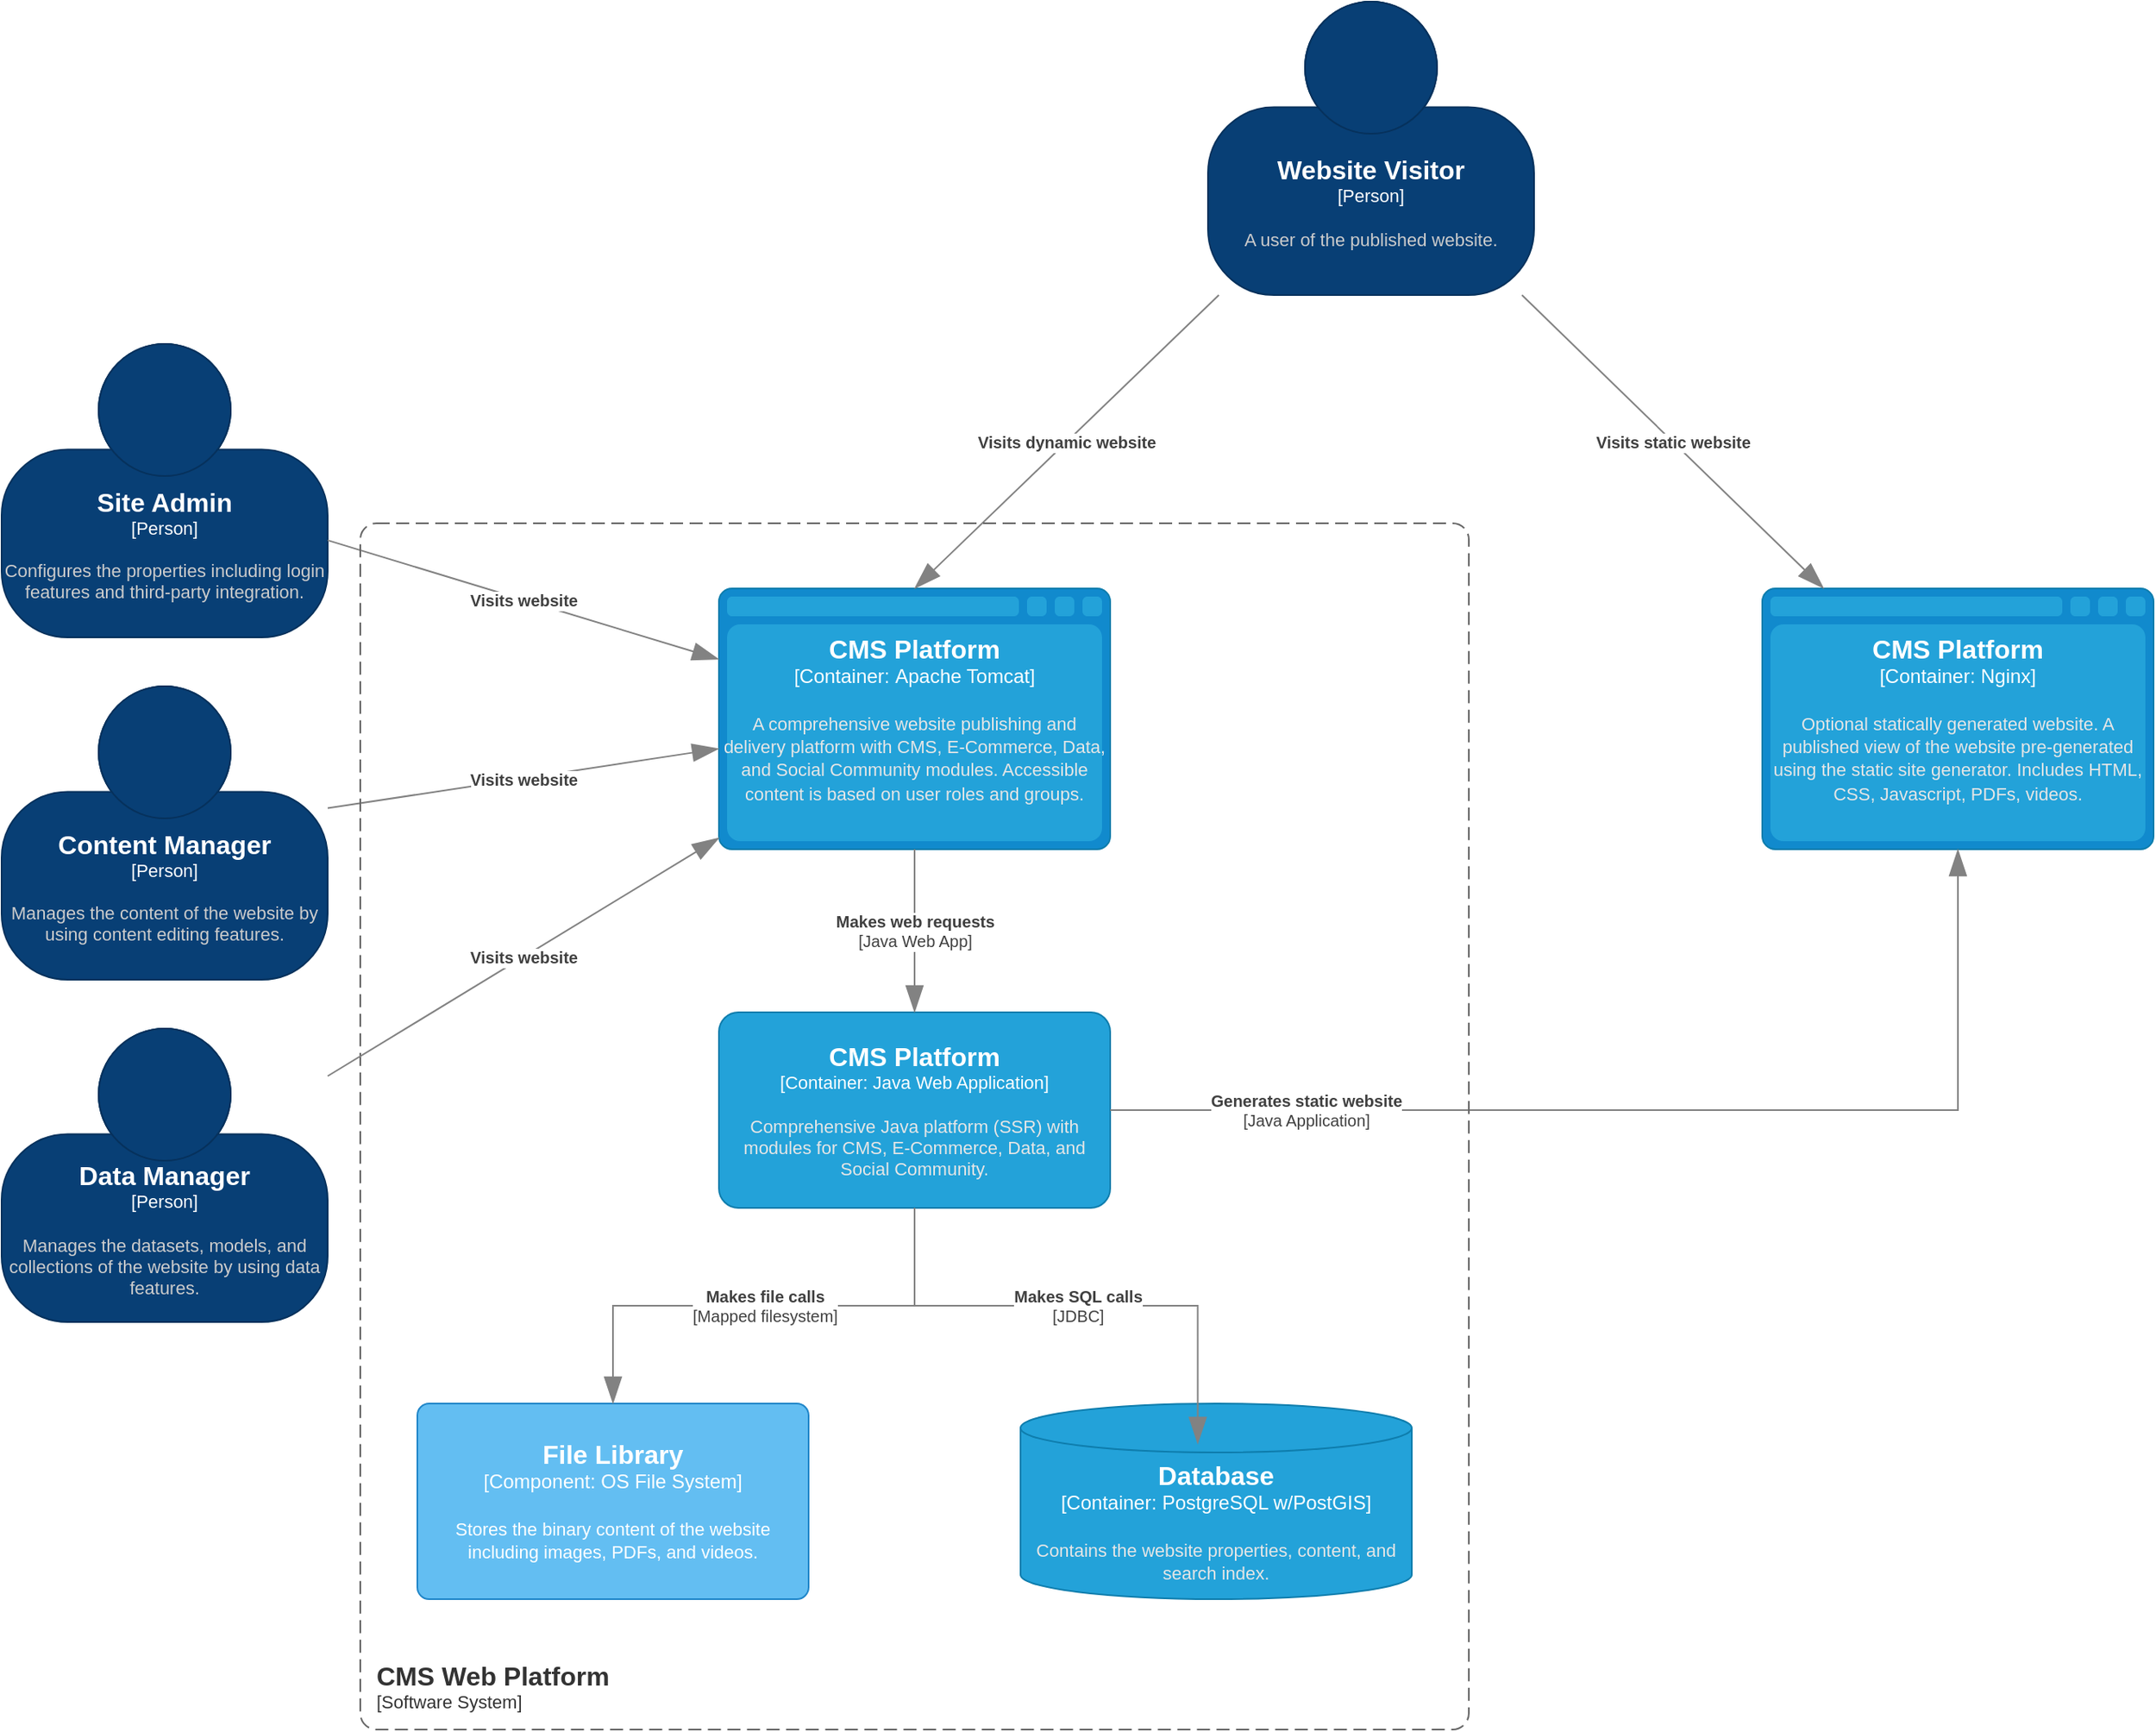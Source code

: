 <mxfile version="24.0.4" type="device">
  <diagram name="Page-1" id="uYx2iZBwU2lw6cbXo6x7">
    <mxGraphModel dx="1405" dy="1239" grid="1" gridSize="10" guides="1" tooltips="1" connect="1" arrows="1" fold="1" page="0" pageScale="1" pageWidth="850" pageHeight="1100" math="0" shadow="0">
      <root>
        <mxCell id="0" />
        <mxCell id="1" parent="0" />
        <object placeholders="1" c4Name="Content Manager" c4Type="Person" c4Description="Manages the content of the website by using content editing features." label="&lt;font style=&quot;font-size: 16px&quot;&gt;&lt;b&gt;%c4Name%&lt;/b&gt;&lt;/font&gt;&lt;div&gt;[%c4Type%]&lt;/div&gt;&lt;br&gt;&lt;div&gt;&lt;font style=&quot;font-size: 11px&quot;&gt;&lt;font color=&quot;#cccccc&quot;&gt;%c4Description%&lt;/font&gt;&lt;/div&gt;" id="r2lDXnt9pnP8lw5kI2Vb-1">
          <mxCell style="html=1;fontSize=11;dashed=0;whiteSpace=wrap;fillColor=#083F75;strokeColor=#06315C;fontColor=#ffffff;shape=mxgraph.c4.person2;align=center;metaEdit=1;points=[[0.5,0,0],[1,0.5,0],[1,0.75,0],[0.75,1,0],[0.5,1,0],[0.25,1,0],[0,0.75,0],[0,0.5,0]];resizable=0;" parent="1" vertex="1">
            <mxGeometry x="-270" y="360" width="200" height="180" as="geometry" />
          </mxCell>
        </object>
        <object placeholders="1" c4Name="Website Visitor" c4Type="Person" c4Description="A user of the published website." label="&lt;font style=&quot;font-size: 16px&quot;&gt;&lt;b&gt;%c4Name%&lt;/b&gt;&lt;/font&gt;&lt;div&gt;[%c4Type%]&lt;/div&gt;&lt;br&gt;&lt;div&gt;&lt;font style=&quot;font-size: 11px&quot;&gt;&lt;font color=&quot;#cccccc&quot;&gt;%c4Description%&lt;/font&gt;&lt;/div&gt;" id="r2lDXnt9pnP8lw5kI2Vb-3">
          <mxCell style="html=1;fontSize=11;dashed=0;whiteSpace=wrap;fillColor=#083F75;strokeColor=#06315C;fontColor=#ffffff;shape=mxgraph.c4.person2;align=center;metaEdit=1;points=[[0.5,0,0],[1,0.5,0],[1,0.75,0],[0.75,1,0],[0.5,1,0],[0.25,1,0],[0,0.75,0],[0,0.5,0]];resizable=0;" parent="1" vertex="1">
            <mxGeometry x="470" y="-60" width="200" height="180" as="geometry" />
          </mxCell>
        </object>
        <object placeholders="1" c4Name="Site Admin" c4Type="Person" c4Description="Configures the properties including login features and third-party integration." label="&lt;font style=&quot;font-size: 16px&quot;&gt;&lt;b&gt;%c4Name%&lt;/b&gt;&lt;/font&gt;&lt;div&gt;[%c4Type%]&lt;/div&gt;&lt;br&gt;&lt;div&gt;&lt;font style=&quot;font-size: 11px&quot;&gt;&lt;font color=&quot;#cccccc&quot;&gt;%c4Description%&lt;/font&gt;&lt;/div&gt;" id="r2lDXnt9pnP8lw5kI2Vb-8">
          <mxCell style="html=1;fontSize=11;dashed=0;whiteSpace=wrap;fillColor=#083F75;strokeColor=#06315C;fontColor=#ffffff;shape=mxgraph.c4.person2;align=center;metaEdit=1;points=[[0.5,0,0],[1,0.5,0],[1,0.75,0],[0.75,1,0],[0.5,1,0],[0.25,1,0],[0,0.75,0],[0,0.5,0]];resizable=0;" parent="1" vertex="1">
            <mxGeometry x="-270" y="150" width="200" height="180" as="geometry" />
          </mxCell>
        </object>
        <object placeholders="1" c4Type="Database" c4Container="Container" c4Technology="PostgreSQL w/PostGIS" c4Description="Contains the website properties, content, and search index." label="&lt;font style=&quot;font-size: 16px&quot;&gt;&lt;b&gt;%c4Type%&lt;/b&gt;&lt;/font&gt;&lt;div&gt;[%c4Container%:&amp;nbsp;%c4Technology%]&lt;/div&gt;&lt;br&gt;&lt;div&gt;&lt;font style=&quot;font-size: 11px&quot;&gt;&lt;font color=&quot;#E6E6E6&quot;&gt;%c4Description%&lt;/font&gt;&lt;/div&gt;" id="r2lDXnt9pnP8lw5kI2Vb-11">
          <mxCell style="shape=cylinder3;size=15;whiteSpace=wrap;html=1;boundedLbl=1;rounded=0;labelBackgroundColor=none;fillColor=#23A2D9;fontSize=12;fontColor=#ffffff;align=center;strokeColor=#0E7DAD;metaEdit=1;points=[[0.5,0,0],[1,0.25,0],[1,0.5,0],[1,0.75,0],[0.5,1,0],[0,0.75,0],[0,0.5,0],[0,0.25,0]];resizable=0;" parent="1" vertex="1">
            <mxGeometry x="355" y="800" width="240" height="120" as="geometry" />
          </mxCell>
        </object>
        <object placeholders="1" c4Type="CMS Platform" c4Container="Container" c4Technology="Apache Tomcat" c4Description="A comprehensive website publishing and delivery platform with CMS, E-Commerce, Data, and Social Community modules. Accessible content is based on user roles and groups." label="&lt;font style=&quot;font-size: 16px&quot;&gt;&lt;b&gt;%c4Type%&lt;/b&gt;&lt;/font&gt;&lt;div&gt;[%c4Container%:&amp;nbsp;%c4Technology%]&lt;/div&gt;&lt;br&gt;&lt;div&gt;&lt;font style=&quot;font-size: 11px&quot;&gt;&lt;font color=&quot;#E6E6E6&quot;&gt;%c4Description%&lt;/font&gt;&lt;/div&gt;" id="r2lDXnt9pnP8lw5kI2Vb-12">
          <mxCell style="shape=mxgraph.c4.webBrowserContainer2;whiteSpace=wrap;html=1;boundedLbl=1;rounded=0;labelBackgroundColor=none;strokeColor=#118ACD;fillColor=#23A2D9;strokeColor=#118ACD;strokeColor2=#0E7DAD;fontSize=12;fontColor=#ffffff;align=center;metaEdit=1;points=[[0.5,0,0],[1,0.25,0],[1,0.5,0],[1,0.75,0],[0.5,1,0],[0,0.75,0],[0,0.5,0],[0,0.25,0]];resizable=0;" parent="1" vertex="1">
            <mxGeometry x="170" y="300" width="240" height="160" as="geometry" />
          </mxCell>
        </object>
        <object placeholders="1" c4Type="CMS Platform" c4Container="Container" c4Technology="Nginx" c4Description="Optional statically generated website. A published view of the website pre-generated using the static site generator. Includes HTML, CSS, Javascript, PDFs, videos." label="&lt;font style=&quot;font-size: 16px&quot;&gt;&lt;b&gt;%c4Type%&lt;/b&gt;&lt;/font&gt;&lt;div&gt;[%c4Container%:&amp;nbsp;%c4Technology%]&lt;/div&gt;&lt;br&gt;&lt;div&gt;&lt;font style=&quot;font-size: 11px&quot;&gt;&lt;font color=&quot;#E6E6E6&quot;&gt;%c4Description%&lt;/font&gt;&lt;/div&gt;" id="r2lDXnt9pnP8lw5kI2Vb-14">
          <mxCell style="shape=mxgraph.c4.webBrowserContainer2;whiteSpace=wrap;html=1;boundedLbl=1;rounded=0;labelBackgroundColor=none;strokeColor=#118ACD;fillColor=#23A2D9;strokeColor=#118ACD;strokeColor2=#0E7DAD;fontSize=12;fontColor=#ffffff;align=center;metaEdit=1;points=[[0.5,0,0],[1,0.25,0],[1,0.5,0],[1,0.75,0],[0.5,1,0],[0,0.75,0],[0,0.5,0],[0,0.25,0]];resizable=0;" parent="1" vertex="1">
            <mxGeometry x="810" y="300" width="240" height="160" as="geometry" />
          </mxCell>
        </object>
        <object placeholders="1" c4Name="CMS Platform" c4Type="Container" c4Technology="Java Web Application" c4Description="Comprehensive Java platform (SSR) with modules for CMS, E-Commerce, Data, and Social Community." label="&lt;font style=&quot;font-size: 16px&quot;&gt;&lt;b&gt;%c4Name%&lt;/b&gt;&lt;/font&gt;&lt;div&gt;[%c4Type%: %c4Technology%]&lt;/div&gt;&lt;br&gt;&lt;div&gt;&lt;font style=&quot;font-size: 11px&quot;&gt;&lt;font color=&quot;#E6E6E6&quot;&gt;%c4Description%&lt;/font&gt;&lt;/div&gt;" id="r2lDXnt9pnP8lw5kI2Vb-19">
          <mxCell style="rounded=1;whiteSpace=wrap;html=1;fontSize=11;labelBackgroundColor=none;fillColor=#23A2D9;fontColor=#ffffff;align=center;arcSize=10;strokeColor=#0E7DAD;metaEdit=1;resizable=0;points=[[0.25,0,0],[0.5,0,0],[0.75,0,0],[1,0.25,0],[1,0.5,0],[1,0.75,0],[0.75,1,0],[0.5,1,0],[0.25,1,0],[0,0.75,0],[0,0.5,0],[0,0.25,0]];" parent="1" vertex="1">
            <mxGeometry x="170" y="560" width="240" height="120" as="geometry" />
          </mxCell>
        </object>
        <object placeholders="1" c4Name="File Library" c4Type="Component" c4Technology="OS File System" c4Description="Stores the binary content of the website including images, PDFs, and videos." label="&lt;font style=&quot;font-size: 16px&quot;&gt;&lt;b&gt;%c4Name%&lt;/b&gt;&lt;/font&gt;&lt;div&gt;[%c4Type%: %c4Technology%]&lt;/div&gt;&lt;br&gt;&lt;div&gt;&lt;font style=&quot;font-size: 11px&quot;&gt;%c4Description%&lt;/font&gt;&lt;/div&gt;" id="r2lDXnt9pnP8lw5kI2Vb-20">
          <mxCell style="rounded=1;whiteSpace=wrap;html=1;labelBackgroundColor=none;fillColor=#63BEF2;fontColor=#ffffff;align=center;arcSize=6;strokeColor=#2086C9;metaEdit=1;resizable=0;points=[[0.25,0,0],[0.5,0,0],[0.75,0,0],[1,0.25,0],[1,0.5,0],[1,0.75,0],[0.75,1,0],[0.5,1,0],[0.25,1,0],[0,0.75,0],[0,0.5,0],[0,0.25,0]];" parent="1" vertex="1">
            <mxGeometry x="-15" y="800" width="240" height="120" as="geometry" />
          </mxCell>
        </object>
        <object placeholders="1" c4Type="Relationship" c4Description="Visits dynamic website" label="&lt;div style=&quot;text-align: left&quot;&gt;&lt;div style=&quot;text-align: center&quot;&gt;&lt;b&gt;%c4Description%&lt;/b&gt;&lt;/div&gt;" id="r2lDXnt9pnP8lw5kI2Vb-24">
          <mxCell style="endArrow=blockThin;html=1;fontSize=10;fontColor=#404040;strokeWidth=1;endFill=1;strokeColor=#828282;elbow=vertical;metaEdit=1;endSize=14;startSize=14;jumpStyle=arc;jumpSize=16;rounded=0;entryX=0.5;entryY=0;entryDx=0;entryDy=0;entryPerimeter=0;" parent="1" source="r2lDXnt9pnP8lw5kI2Vb-3" target="r2lDXnt9pnP8lw5kI2Vb-12" edge="1">
            <mxGeometry width="240" relative="1" as="geometry">
              <mxPoint x="100" y="210" as="sourcePoint" />
              <mxPoint x="340" y="210" as="targetPoint" />
            </mxGeometry>
          </mxCell>
        </object>
        <object placeholders="1" c4Type="Relationship" c4Description="Visits static website" label="&lt;div style=&quot;text-align: left&quot;&gt;&lt;div style=&quot;text-align: center&quot;&gt;&lt;b&gt;%c4Description%&lt;/b&gt;&lt;/div&gt;" id="r2lDXnt9pnP8lw5kI2Vb-25">
          <mxCell style="endArrow=blockThin;html=1;fontSize=10;fontColor=#404040;strokeWidth=1;endFill=1;strokeColor=#828282;elbow=vertical;metaEdit=1;endSize=14;startSize=14;jumpStyle=arc;jumpSize=16;rounded=0;" parent="1" source="r2lDXnt9pnP8lw5kI2Vb-3" target="r2lDXnt9pnP8lw5kI2Vb-14" edge="1">
            <mxGeometry width="240" relative="1" as="geometry">
              <mxPoint x="580" y="170" as="sourcePoint" />
              <mxPoint x="483" y="310" as="targetPoint" />
            </mxGeometry>
          </mxCell>
        </object>
        <object placeholders="1" c4Type="Relationship" c4Description="Visits website" label="&lt;div style=&quot;text-align: left&quot;&gt;&lt;div style=&quot;text-align: center&quot;&gt;&lt;b&gt;%c4Description%&lt;/b&gt;&lt;/div&gt;" id="r2lDXnt9pnP8lw5kI2Vb-26">
          <mxCell style="endArrow=blockThin;html=1;fontSize=10;fontColor=#404040;strokeWidth=1;endFill=1;strokeColor=#828282;elbow=vertical;metaEdit=1;endSize=14;startSize=14;jumpStyle=arc;jumpSize=16;rounded=0;" parent="1" source="r2lDXnt9pnP8lw5kI2Vb-8" target="r2lDXnt9pnP8lw5kI2Vb-12" edge="1">
            <mxGeometry width="240" relative="1" as="geometry">
              <mxPoint x="10" y="350" as="sourcePoint" />
              <mxPoint x="250" y="350" as="targetPoint" />
            </mxGeometry>
          </mxCell>
        </object>
        <object placeholders="1" c4Type="Relationship" c4Description="Visits website" label="&lt;div style=&quot;text-align: left&quot;&gt;&lt;div style=&quot;text-align: center&quot;&gt;&lt;b&gt;%c4Description%&lt;/b&gt;&lt;/div&gt;" id="r2lDXnt9pnP8lw5kI2Vb-27">
          <mxCell style="endArrow=blockThin;html=1;fontSize=10;fontColor=#404040;strokeWidth=1;endFill=1;strokeColor=#828282;elbow=vertical;metaEdit=1;endSize=14;startSize=14;jumpStyle=arc;jumpSize=16;rounded=0;" parent="1" source="r2lDXnt9pnP8lw5kI2Vb-1" target="r2lDXnt9pnP8lw5kI2Vb-12" edge="1">
            <mxGeometry width="240" relative="1" as="geometry">
              <mxPoint x="20" y="510" as="sourcePoint" />
              <mxPoint x="200" y="559" as="targetPoint" />
            </mxGeometry>
          </mxCell>
        </object>
        <object placeholders="1" c4Type="Relationship" c4Technology="Java Web App" c4Description="Makes web requests" label="&lt;div style=&quot;text-align: left&quot;&gt;&lt;div style=&quot;text-align: center&quot;&gt;&lt;b&gt;%c4Description%&lt;/b&gt;&lt;/div&gt;&lt;div style=&quot;text-align: center&quot;&gt;[%c4Technology%]&lt;/div&gt;&lt;/div&gt;" id="r2lDXnt9pnP8lw5kI2Vb-28">
          <mxCell style="endArrow=blockThin;html=1;fontSize=10;fontColor=#404040;strokeWidth=1;endFill=1;strokeColor=#828282;elbow=vertical;metaEdit=1;endSize=14;startSize=14;jumpStyle=arc;jumpSize=16;rounded=0;edgeStyle=orthogonalEdgeStyle;" parent="1" source="r2lDXnt9pnP8lw5kI2Vb-12" target="r2lDXnt9pnP8lw5kI2Vb-19" edge="1">
            <mxGeometry width="240" relative="1" as="geometry">
              <mxPoint x="150" y="590" as="sourcePoint" />
              <mxPoint x="390" y="590" as="targetPoint" />
            </mxGeometry>
          </mxCell>
        </object>
        <object placeholders="1" c4Type="Relationship" c4Technology="Mapped filesystem" c4Description="Makes file calls" label="&lt;div style=&quot;text-align: left&quot;&gt;&lt;div style=&quot;text-align: center&quot;&gt;&lt;b&gt;%c4Description%&lt;/b&gt;&lt;/div&gt;&lt;div style=&quot;text-align: center&quot;&gt;[%c4Technology%]&lt;/div&gt;&lt;/div&gt;" id="r2lDXnt9pnP8lw5kI2Vb-29">
          <mxCell style="endArrow=blockThin;html=1;fontSize=10;fontColor=#404040;strokeWidth=1;endFill=1;strokeColor=#828282;elbow=vertical;metaEdit=1;endSize=14;startSize=14;jumpStyle=arc;jumpSize=16;rounded=0;edgeStyle=orthogonalEdgeStyle;" parent="1" source="r2lDXnt9pnP8lw5kI2Vb-19" target="r2lDXnt9pnP8lw5kI2Vb-20" edge="1">
            <mxGeometry width="240" relative="1" as="geometry">
              <mxPoint x="10" y="680" as="sourcePoint" />
              <mxPoint x="250" y="680" as="targetPoint" />
            </mxGeometry>
          </mxCell>
        </object>
        <object placeholders="1" c4Type="Relationship" c4Technology="JDBC" c4Description="Makes SQL calls" label="&lt;div style=&quot;text-align: left&quot;&gt;&lt;div style=&quot;text-align: center&quot;&gt;&lt;b&gt;%c4Description%&lt;/b&gt;&lt;/div&gt;&lt;div style=&quot;text-align: center&quot;&gt;[%c4Technology%]&lt;/div&gt;&lt;/div&gt;" id="r2lDXnt9pnP8lw5kI2Vb-30">
          <mxCell style="endArrow=blockThin;html=1;fontSize=10;fontColor=#404040;strokeWidth=1;endFill=1;strokeColor=#828282;elbow=vertical;metaEdit=1;endSize=14;startSize=14;jumpStyle=arc;jumpSize=16;rounded=0;edgeStyle=orthogonalEdgeStyle;entryX=0.453;entryY=0.206;entryDx=0;entryDy=0;entryPerimeter=0;" parent="1" source="r2lDXnt9pnP8lw5kI2Vb-19" target="r2lDXnt9pnP8lw5kI2Vb-11" edge="1">
            <mxGeometry x="0.005" width="240" relative="1" as="geometry">
              <mxPoint x="150" y="590" as="sourcePoint" />
              <mxPoint x="390" y="590" as="targetPoint" />
              <mxPoint as="offset" />
            </mxGeometry>
          </mxCell>
        </object>
        <object placeholders="1" c4Type="Relationship" c4Technology="Java Application" c4Description="Generates static website" label="&lt;div style=&quot;text-align: left&quot;&gt;&lt;div style=&quot;text-align: center&quot;&gt;&lt;b&gt;%c4Description%&lt;/b&gt;&lt;/div&gt;&lt;div style=&quot;text-align: center&quot;&gt;[%c4Technology%]&lt;/div&gt;&lt;/div&gt;" id="r2lDXnt9pnP8lw5kI2Vb-31">
          <mxCell style="endArrow=blockThin;html=1;fontSize=10;fontColor=#404040;strokeWidth=1;endFill=1;strokeColor=#828282;elbow=vertical;metaEdit=1;endSize=14;startSize=14;jumpStyle=arc;jumpSize=16;rounded=0;edgeStyle=orthogonalEdgeStyle;" parent="1" source="r2lDXnt9pnP8lw5kI2Vb-19" target="r2lDXnt9pnP8lw5kI2Vb-14" edge="1">
            <mxGeometry x="-0.647" width="240" relative="1" as="geometry">
              <mxPoint x="530" y="550" as="sourcePoint" />
              <mxPoint x="770" y="550" as="targetPoint" />
              <mxPoint as="offset" />
            </mxGeometry>
          </mxCell>
        </object>
        <object placeholders="1" c4Name="CMS Web Platform" c4Type="SystemScopeBoundary" c4Application="Software System" label="&lt;font style=&quot;font-size: 16px&quot;&gt;&lt;b&gt;&lt;div style=&quot;text-align: left&quot;&gt;%c4Name%&lt;/div&gt;&lt;/b&gt;&lt;/font&gt;&lt;div style=&quot;text-align: left&quot;&gt;[%c4Application%]&lt;/div&gt;" id="r2lDXnt9pnP8lw5kI2Vb-33">
          <mxCell style="rounded=1;fontSize=11;whiteSpace=wrap;html=1;dashed=1;arcSize=20;fillColor=none;strokeColor=#666666;fontColor=#333333;labelBackgroundColor=none;align=left;verticalAlign=bottom;labelBorderColor=none;spacingTop=0;spacing=10;dashPattern=8 4;metaEdit=1;rotatable=0;perimeter=rectanglePerimeter;noLabel=0;labelPadding=0;allowArrows=0;connectable=0;expand=0;recursiveResize=0;editable=1;pointerEvents=0;absoluteArcSize=1;points=[[0.25,0,0],[0.5,0,0],[0.75,0,0],[1,0.25,0],[1,0.5,0],[1,0.75,0],[0.75,1,0],[0.5,1,0],[0.25,1,0],[0,0.75,0],[0,0.5,0],[0,0.25,0]];" parent="1" vertex="1">
            <mxGeometry x="-50" y="260" width="680" height="740" as="geometry" />
          </mxCell>
        </object>
        <object placeholders="1" c4Name="Data Manager" c4Type="Person" c4Description="Manages the datasets, models, and collections of the website by using data features." label="&lt;font style=&quot;font-size: 16px&quot;&gt;&lt;b&gt;%c4Name%&lt;/b&gt;&lt;/font&gt;&lt;div&gt;[%c4Type%]&lt;/div&gt;&lt;br&gt;&lt;div&gt;&lt;font style=&quot;font-size: 11px&quot;&gt;&lt;font color=&quot;#cccccc&quot;&gt;%c4Description%&lt;/font&gt;&lt;/div&gt;" id="r2lDXnt9pnP8lw5kI2Vb-34">
          <mxCell style="html=1;fontSize=11;dashed=0;whiteSpace=wrap;fillColor=#083F75;strokeColor=#06315C;fontColor=#ffffff;shape=mxgraph.c4.person2;align=center;metaEdit=1;points=[[0.5,0,0],[1,0.5,0],[1,0.75,0],[0.75,1,0],[0.5,1,0],[0.25,1,0],[0,0.75,0],[0,0.5,0]];resizable=0;" parent="1" vertex="1">
            <mxGeometry x="-270" y="570" width="200" height="180" as="geometry" />
          </mxCell>
        </object>
        <object placeholders="1" c4Type="Relationship" c4Description="Visits website" label="&lt;div style=&quot;text-align: left&quot;&gt;&lt;div style=&quot;text-align: center&quot;&gt;&lt;b&gt;%c4Description%&lt;/b&gt;&lt;/div&gt;" id="r2lDXnt9pnP8lw5kI2Vb-35">
          <mxCell style="endArrow=blockThin;html=1;fontSize=10;fontColor=#404040;strokeWidth=1;endFill=1;strokeColor=#828282;elbow=vertical;metaEdit=1;endSize=14;startSize=14;jumpStyle=arc;jumpSize=16;rounded=0;" parent="1" source="r2lDXnt9pnP8lw5kI2Vb-34" target="r2lDXnt9pnP8lw5kI2Vb-12" edge="1">
            <mxGeometry width="240" relative="1" as="geometry">
              <mxPoint x="-30" y="602" as="sourcePoint" />
              <mxPoint x="210" y="550" as="targetPoint" />
            </mxGeometry>
          </mxCell>
        </object>
      </root>
    </mxGraphModel>
  </diagram>
</mxfile>
